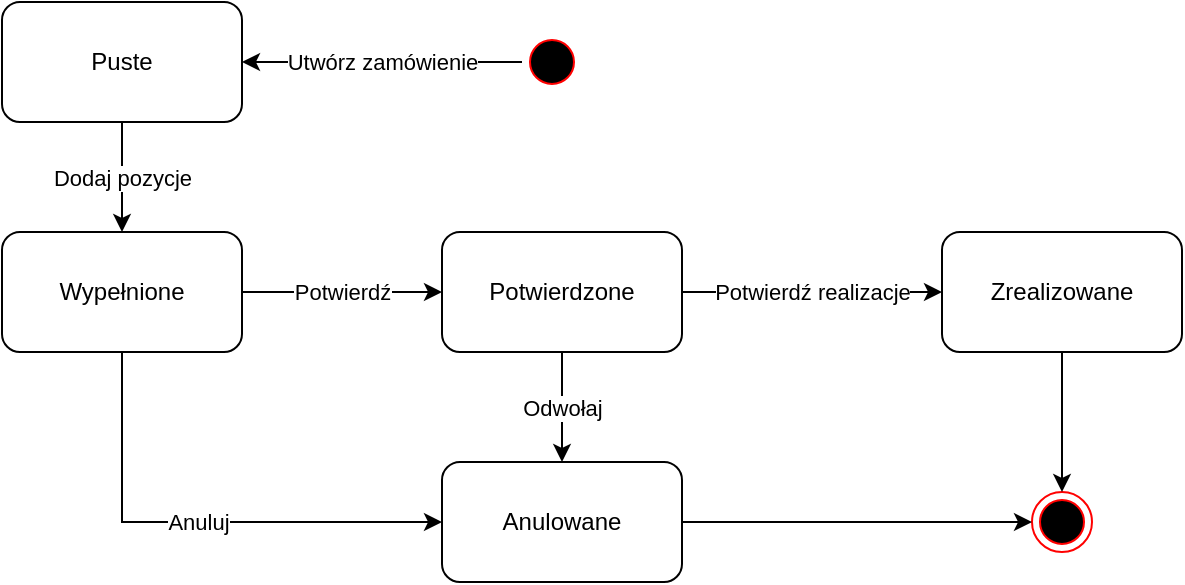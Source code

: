 <mxfile version="14.7.6" type="device"><diagram id="6psRrf4b6Lv5sXZW4z46" name="Page-1"><mxGraphModel dx="953" dy="548" grid="1" gridSize="10" guides="1" tooltips="1" connect="1" arrows="1" fold="1" page="1" pageScale="1" pageWidth="827" pageHeight="1169" math="0" shadow="0"><root><mxCell id="0"/><mxCell id="1" parent="0"/><mxCell id="BNvJI8LDgAw-qBNXTUJg-9" value="Utwórz zamówienie" style="edgeStyle=orthogonalEdgeStyle;rounded=0;orthogonalLoop=1;jettySize=auto;html=1;" edge="1" parent="1" source="BNvJI8LDgAw-qBNXTUJg-1" target="BNvJI8LDgAw-qBNXTUJg-4"><mxGeometry relative="1" as="geometry"/></mxCell><mxCell id="BNvJI8LDgAw-qBNXTUJg-1" value="" style="ellipse;html=1;shape=startState;fillColor=#000000;strokeColor=#ff0000;" vertex="1" parent="1"><mxGeometry x="820" y="65" width="30" height="30" as="geometry"/></mxCell><mxCell id="BNvJI8LDgAw-qBNXTUJg-3" value="" style="ellipse;html=1;shape=endState;fillColor=#000000;strokeColor=#ff0000;" vertex="1" parent="1"><mxGeometry x="1075" y="295" width="30" height="30" as="geometry"/></mxCell><mxCell id="BNvJI8LDgAw-qBNXTUJg-10" value="Dodaj pozycje" style="edgeStyle=orthogonalEdgeStyle;rounded=0;orthogonalLoop=1;jettySize=auto;html=1;" edge="1" parent="1" source="BNvJI8LDgAw-qBNXTUJg-4" target="BNvJI8LDgAw-qBNXTUJg-5"><mxGeometry relative="1" as="geometry"/></mxCell><mxCell id="BNvJI8LDgAw-qBNXTUJg-4" value="Puste" style="rounded=1;whiteSpace=wrap;html=1;" vertex="1" parent="1"><mxGeometry x="560" y="50" width="120" height="60" as="geometry"/></mxCell><mxCell id="BNvJI8LDgAw-qBNXTUJg-11" value="Anuluj" style="edgeStyle=orthogonalEdgeStyle;rounded=0;orthogonalLoop=1;jettySize=auto;html=1;" edge="1" parent="1" source="BNvJI8LDgAw-qBNXTUJg-5" target="BNvJI8LDgAw-qBNXTUJg-6"><mxGeometry relative="1" as="geometry"><Array as="points"><mxPoint x="620" y="310"/></Array></mxGeometry></mxCell><mxCell id="BNvJI8LDgAw-qBNXTUJg-12" value="Potwierdź" style="edgeStyle=orthogonalEdgeStyle;rounded=0;orthogonalLoop=1;jettySize=auto;html=1;" edge="1" parent="1" source="BNvJI8LDgAw-qBNXTUJg-5" target="BNvJI8LDgAw-qBNXTUJg-7"><mxGeometry relative="1" as="geometry"/></mxCell><mxCell id="BNvJI8LDgAw-qBNXTUJg-5" value="Wypełnione" style="rounded=1;whiteSpace=wrap;html=1;" vertex="1" parent="1"><mxGeometry x="560" y="165" width="120" height="60" as="geometry"/></mxCell><mxCell id="BNvJI8LDgAw-qBNXTUJg-15" style="edgeStyle=orthogonalEdgeStyle;rounded=0;orthogonalLoop=1;jettySize=auto;html=1;" edge="1" parent="1" source="BNvJI8LDgAw-qBNXTUJg-6" target="BNvJI8LDgAw-qBNXTUJg-3"><mxGeometry relative="1" as="geometry"/></mxCell><mxCell id="BNvJI8LDgAw-qBNXTUJg-6" value="Anulowane" style="rounded=1;whiteSpace=wrap;html=1;" vertex="1" parent="1"><mxGeometry x="780" y="280" width="120" height="60" as="geometry"/></mxCell><mxCell id="BNvJI8LDgAw-qBNXTUJg-13" value="Potwierdź realizacje" style="edgeStyle=orthogonalEdgeStyle;rounded=0;orthogonalLoop=1;jettySize=auto;html=1;" edge="1" parent="1" source="BNvJI8LDgAw-qBNXTUJg-7" target="BNvJI8LDgAw-qBNXTUJg-8"><mxGeometry relative="1" as="geometry"/></mxCell><mxCell id="BNvJI8LDgAw-qBNXTUJg-14" value="Odwołaj" style="edgeStyle=orthogonalEdgeStyle;rounded=0;orthogonalLoop=1;jettySize=auto;html=1;" edge="1" parent="1" source="BNvJI8LDgAw-qBNXTUJg-7" target="BNvJI8LDgAw-qBNXTUJg-6"><mxGeometry relative="1" as="geometry"><Array as="points"><mxPoint x="840" y="310"/></Array></mxGeometry></mxCell><mxCell id="BNvJI8LDgAw-qBNXTUJg-7" value="Potwierdzone" style="rounded=1;whiteSpace=wrap;html=1;" vertex="1" parent="1"><mxGeometry x="780" y="165" width="120" height="60" as="geometry"/></mxCell><mxCell id="BNvJI8LDgAw-qBNXTUJg-16" style="edgeStyle=orthogonalEdgeStyle;rounded=0;orthogonalLoop=1;jettySize=auto;html=1;" edge="1" parent="1" source="BNvJI8LDgAw-qBNXTUJg-8" target="BNvJI8LDgAw-qBNXTUJg-3"><mxGeometry relative="1" as="geometry"/></mxCell><mxCell id="BNvJI8LDgAw-qBNXTUJg-8" value="Zrealizowane" style="rounded=1;whiteSpace=wrap;html=1;" vertex="1" parent="1"><mxGeometry x="1030" y="165" width="120" height="60" as="geometry"/></mxCell></root></mxGraphModel></diagram></mxfile>